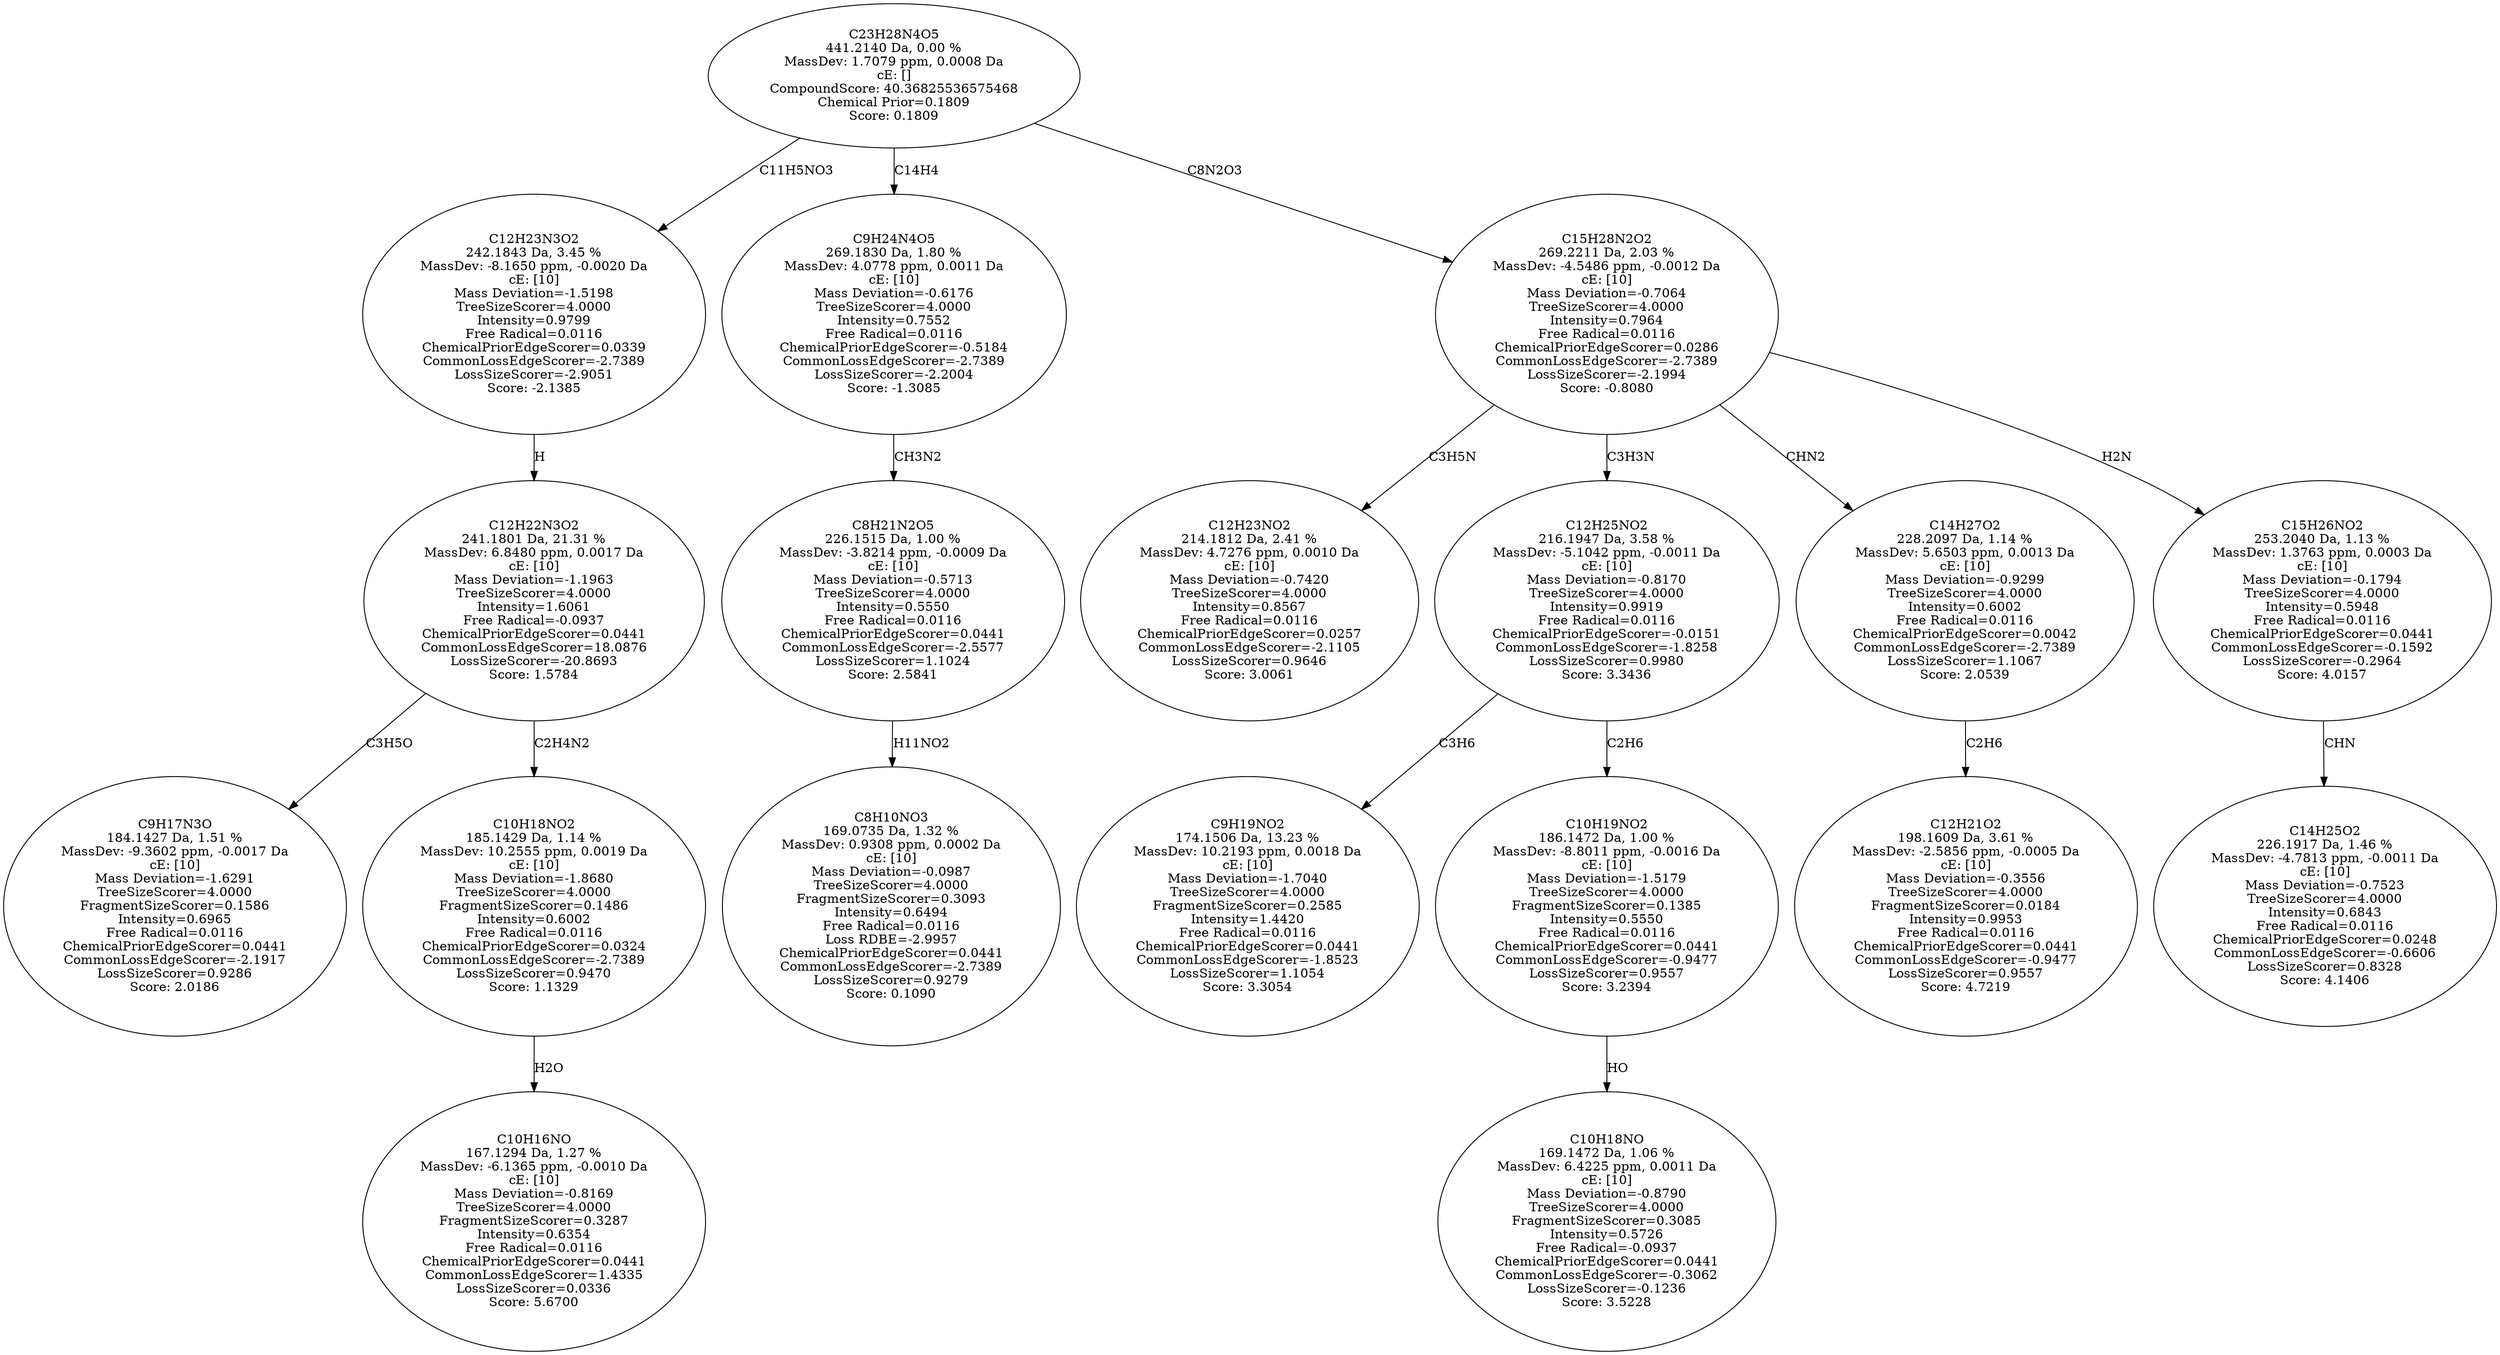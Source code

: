 strict digraph {
v1 [label="C9H17N3O\n184.1427 Da, 1.51 %\nMassDev: -9.3602 ppm, -0.0017 Da\ncE: [10]\nMass Deviation=-1.6291\nTreeSizeScorer=4.0000\nFragmentSizeScorer=0.1586\nIntensity=0.6965\nFree Radical=0.0116\nChemicalPriorEdgeScorer=0.0441\nCommonLossEdgeScorer=-2.1917\nLossSizeScorer=0.9286\nScore: 2.0186"];
v2 [label="C10H16NO\n167.1294 Da, 1.27 %\nMassDev: -6.1365 ppm, -0.0010 Da\ncE: [10]\nMass Deviation=-0.8169\nTreeSizeScorer=4.0000\nFragmentSizeScorer=0.3287\nIntensity=0.6354\nFree Radical=0.0116\nChemicalPriorEdgeScorer=0.0441\nCommonLossEdgeScorer=1.4335\nLossSizeScorer=0.0336\nScore: 5.6700"];
v3 [label="C10H18NO2\n185.1429 Da, 1.14 %\nMassDev: 10.2555 ppm, 0.0019 Da\ncE: [10]\nMass Deviation=-1.8680\nTreeSizeScorer=4.0000\nFragmentSizeScorer=0.1486\nIntensity=0.6002\nFree Radical=0.0116\nChemicalPriorEdgeScorer=0.0324\nCommonLossEdgeScorer=-2.7389\nLossSizeScorer=0.9470\nScore: 1.1329"];
v4 [label="C12H22N3O2\n241.1801 Da, 21.31 %\nMassDev: 6.8480 ppm, 0.0017 Da\ncE: [10]\nMass Deviation=-1.1963\nTreeSizeScorer=4.0000\nIntensity=1.6061\nFree Radical=-0.0937\nChemicalPriorEdgeScorer=0.0441\nCommonLossEdgeScorer=18.0876\nLossSizeScorer=-20.8693\nScore: 1.5784"];
v5 [label="C12H23N3O2\n242.1843 Da, 3.45 %\nMassDev: -8.1650 ppm, -0.0020 Da\ncE: [10]\nMass Deviation=-1.5198\nTreeSizeScorer=4.0000\nIntensity=0.9799\nFree Radical=0.0116\nChemicalPriorEdgeScorer=0.0339\nCommonLossEdgeScorer=-2.7389\nLossSizeScorer=-2.9051\nScore: -2.1385"];
v6 [label="C8H10NO3\n169.0735 Da, 1.32 %\nMassDev: 0.9308 ppm, 0.0002 Da\ncE: [10]\nMass Deviation=-0.0987\nTreeSizeScorer=4.0000\nFragmentSizeScorer=0.3093\nIntensity=0.6494\nFree Radical=0.0116\nLoss RDBE=-2.9957\nChemicalPriorEdgeScorer=0.0441\nCommonLossEdgeScorer=-2.7389\nLossSizeScorer=0.9279\nScore: 0.1090"];
v7 [label="C8H21N2O5\n226.1515 Da, 1.00 %\nMassDev: -3.8214 ppm, -0.0009 Da\ncE: [10]\nMass Deviation=-0.5713\nTreeSizeScorer=4.0000\nIntensity=0.5550\nFree Radical=0.0116\nChemicalPriorEdgeScorer=0.0441\nCommonLossEdgeScorer=-2.5577\nLossSizeScorer=1.1024\nScore: 2.5841"];
v8 [label="C9H24N4O5\n269.1830 Da, 1.80 %\nMassDev: 4.0778 ppm, 0.0011 Da\ncE: [10]\nMass Deviation=-0.6176\nTreeSizeScorer=4.0000\nIntensity=0.7552\nFree Radical=0.0116\nChemicalPriorEdgeScorer=-0.5184\nCommonLossEdgeScorer=-2.7389\nLossSizeScorer=-2.2004\nScore: -1.3085"];
v9 [label="C12H23NO2\n214.1812 Da, 2.41 %\nMassDev: 4.7276 ppm, 0.0010 Da\ncE: [10]\nMass Deviation=-0.7420\nTreeSizeScorer=4.0000\nIntensity=0.8567\nFree Radical=0.0116\nChemicalPriorEdgeScorer=0.0257\nCommonLossEdgeScorer=-2.1105\nLossSizeScorer=0.9646\nScore: 3.0061"];
v10 [label="C9H19NO2\n174.1506 Da, 13.23 %\nMassDev: 10.2193 ppm, 0.0018 Da\ncE: [10]\nMass Deviation=-1.7040\nTreeSizeScorer=4.0000\nFragmentSizeScorer=0.2585\nIntensity=1.4420\nFree Radical=0.0116\nChemicalPriorEdgeScorer=0.0441\nCommonLossEdgeScorer=-1.8523\nLossSizeScorer=1.1054\nScore: 3.3054"];
v11 [label="C10H18NO\n169.1472 Da, 1.06 %\nMassDev: 6.4225 ppm, 0.0011 Da\ncE: [10]\nMass Deviation=-0.8790\nTreeSizeScorer=4.0000\nFragmentSizeScorer=0.3085\nIntensity=0.5726\nFree Radical=-0.0937\nChemicalPriorEdgeScorer=0.0441\nCommonLossEdgeScorer=-0.3062\nLossSizeScorer=-0.1236\nScore: 3.5228"];
v12 [label="C10H19NO2\n186.1472 Da, 1.00 %\nMassDev: -8.8011 ppm, -0.0016 Da\ncE: [10]\nMass Deviation=-1.5179\nTreeSizeScorer=4.0000\nFragmentSizeScorer=0.1385\nIntensity=0.5550\nFree Radical=0.0116\nChemicalPriorEdgeScorer=0.0441\nCommonLossEdgeScorer=-0.9477\nLossSizeScorer=0.9557\nScore: 3.2394"];
v13 [label="C12H25NO2\n216.1947 Da, 3.58 %\nMassDev: -5.1042 ppm, -0.0011 Da\ncE: [10]\nMass Deviation=-0.8170\nTreeSizeScorer=4.0000\nIntensity=0.9919\nFree Radical=0.0116\nChemicalPriorEdgeScorer=-0.0151\nCommonLossEdgeScorer=-1.8258\nLossSizeScorer=0.9980\nScore: 3.3436"];
v14 [label="C12H21O2\n198.1609 Da, 3.61 %\nMassDev: -2.5856 ppm, -0.0005 Da\ncE: [10]\nMass Deviation=-0.3556\nTreeSizeScorer=4.0000\nFragmentSizeScorer=0.0184\nIntensity=0.9953\nFree Radical=0.0116\nChemicalPriorEdgeScorer=0.0441\nCommonLossEdgeScorer=-0.9477\nLossSizeScorer=0.9557\nScore: 4.7219"];
v15 [label="C14H27O2\n228.2097 Da, 1.14 %\nMassDev: 5.6503 ppm, 0.0013 Da\ncE: [10]\nMass Deviation=-0.9299\nTreeSizeScorer=4.0000\nIntensity=0.6002\nFree Radical=0.0116\nChemicalPriorEdgeScorer=0.0042\nCommonLossEdgeScorer=-2.7389\nLossSizeScorer=1.1067\nScore: 2.0539"];
v16 [label="C14H25O2\n226.1917 Da, 1.46 %\nMassDev: -4.7813 ppm, -0.0011 Da\ncE: [10]\nMass Deviation=-0.7523\nTreeSizeScorer=4.0000\nIntensity=0.6843\nFree Radical=0.0116\nChemicalPriorEdgeScorer=0.0248\nCommonLossEdgeScorer=-0.6606\nLossSizeScorer=0.8328\nScore: 4.1406"];
v17 [label="C15H26NO2\n253.2040 Da, 1.13 %\nMassDev: 1.3763 ppm, 0.0003 Da\ncE: [10]\nMass Deviation=-0.1794\nTreeSizeScorer=4.0000\nIntensity=0.5948\nFree Radical=0.0116\nChemicalPriorEdgeScorer=0.0441\nCommonLossEdgeScorer=-0.1592\nLossSizeScorer=-0.2964\nScore: 4.0157"];
v18 [label="C15H28N2O2\n269.2211 Da, 2.03 %\nMassDev: -4.5486 ppm, -0.0012 Da\ncE: [10]\nMass Deviation=-0.7064\nTreeSizeScorer=4.0000\nIntensity=0.7964\nFree Radical=0.0116\nChemicalPriorEdgeScorer=0.0286\nCommonLossEdgeScorer=-2.7389\nLossSizeScorer=-2.1994\nScore: -0.8080"];
v19 [label="C23H28N4O5\n441.2140 Da, 0.00 %\nMassDev: 1.7079 ppm, 0.0008 Da\ncE: []\nCompoundScore: 40.36825536575468\nChemical Prior=0.1809\nScore: 0.1809"];
v4 -> v1 [label="C3H5O"];
v3 -> v2 [label="H2O"];
v4 -> v3 [label="C2H4N2"];
v5 -> v4 [label="H"];
v19 -> v5 [label="C11H5NO3"];
v7 -> v6 [label="H11NO2"];
v8 -> v7 [label="CH3N2"];
v19 -> v8 [label="C14H4"];
v18 -> v9 [label="C3H5N"];
v13 -> v10 [label="C3H6"];
v12 -> v11 [label="HO"];
v13 -> v12 [label="C2H6"];
v18 -> v13 [label="C3H3N"];
v15 -> v14 [label="C2H6"];
v18 -> v15 [label="CHN2"];
v17 -> v16 [label="CHN"];
v18 -> v17 [label="H2N"];
v19 -> v18 [label="C8N2O3"];
}